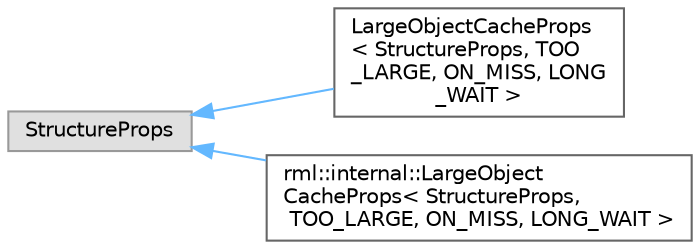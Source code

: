 digraph "类继承关系图"
{
 // LATEX_PDF_SIZE
  bgcolor="transparent";
  edge [fontname=Helvetica,fontsize=10,labelfontname=Helvetica,labelfontsize=10];
  node [fontname=Helvetica,fontsize=10,shape=box,height=0.2,width=0.4];
  rankdir="LR";
  Node0 [id="Node000000",label="StructureProps",height=0.2,width=0.4,color="grey60", fillcolor="#E0E0E0", style="filled",tooltip=" "];
  Node0 -> Node1 [id="edge6641_Node000000_Node000001",dir="back",color="steelblue1",style="solid",tooltip=" "];
  Node1 [id="Node000001",label="LargeObjectCacheProps\l\< StructureProps, TOO\l_LARGE, ON_MISS, LONG\l_WAIT \>",height=0.2,width=0.4,color="grey40", fillcolor="white", style="filled",URL="$struct_large_object_cache_props.html",tooltip=" "];
  Node0 -> Node2 [id="edge6642_Node000000_Node000002",dir="back",color="steelblue1",style="solid",tooltip=" "];
  Node2 [id="Node000002",label="rml::internal::LargeObject\lCacheProps\< StructureProps,\l TOO_LARGE, ON_MISS, LONG_WAIT \>",height=0.2,width=0.4,color="grey40", fillcolor="white", style="filled",URL="$structrml_1_1internal_1_1_large_object_cache_props.html",tooltip=" "];
}
